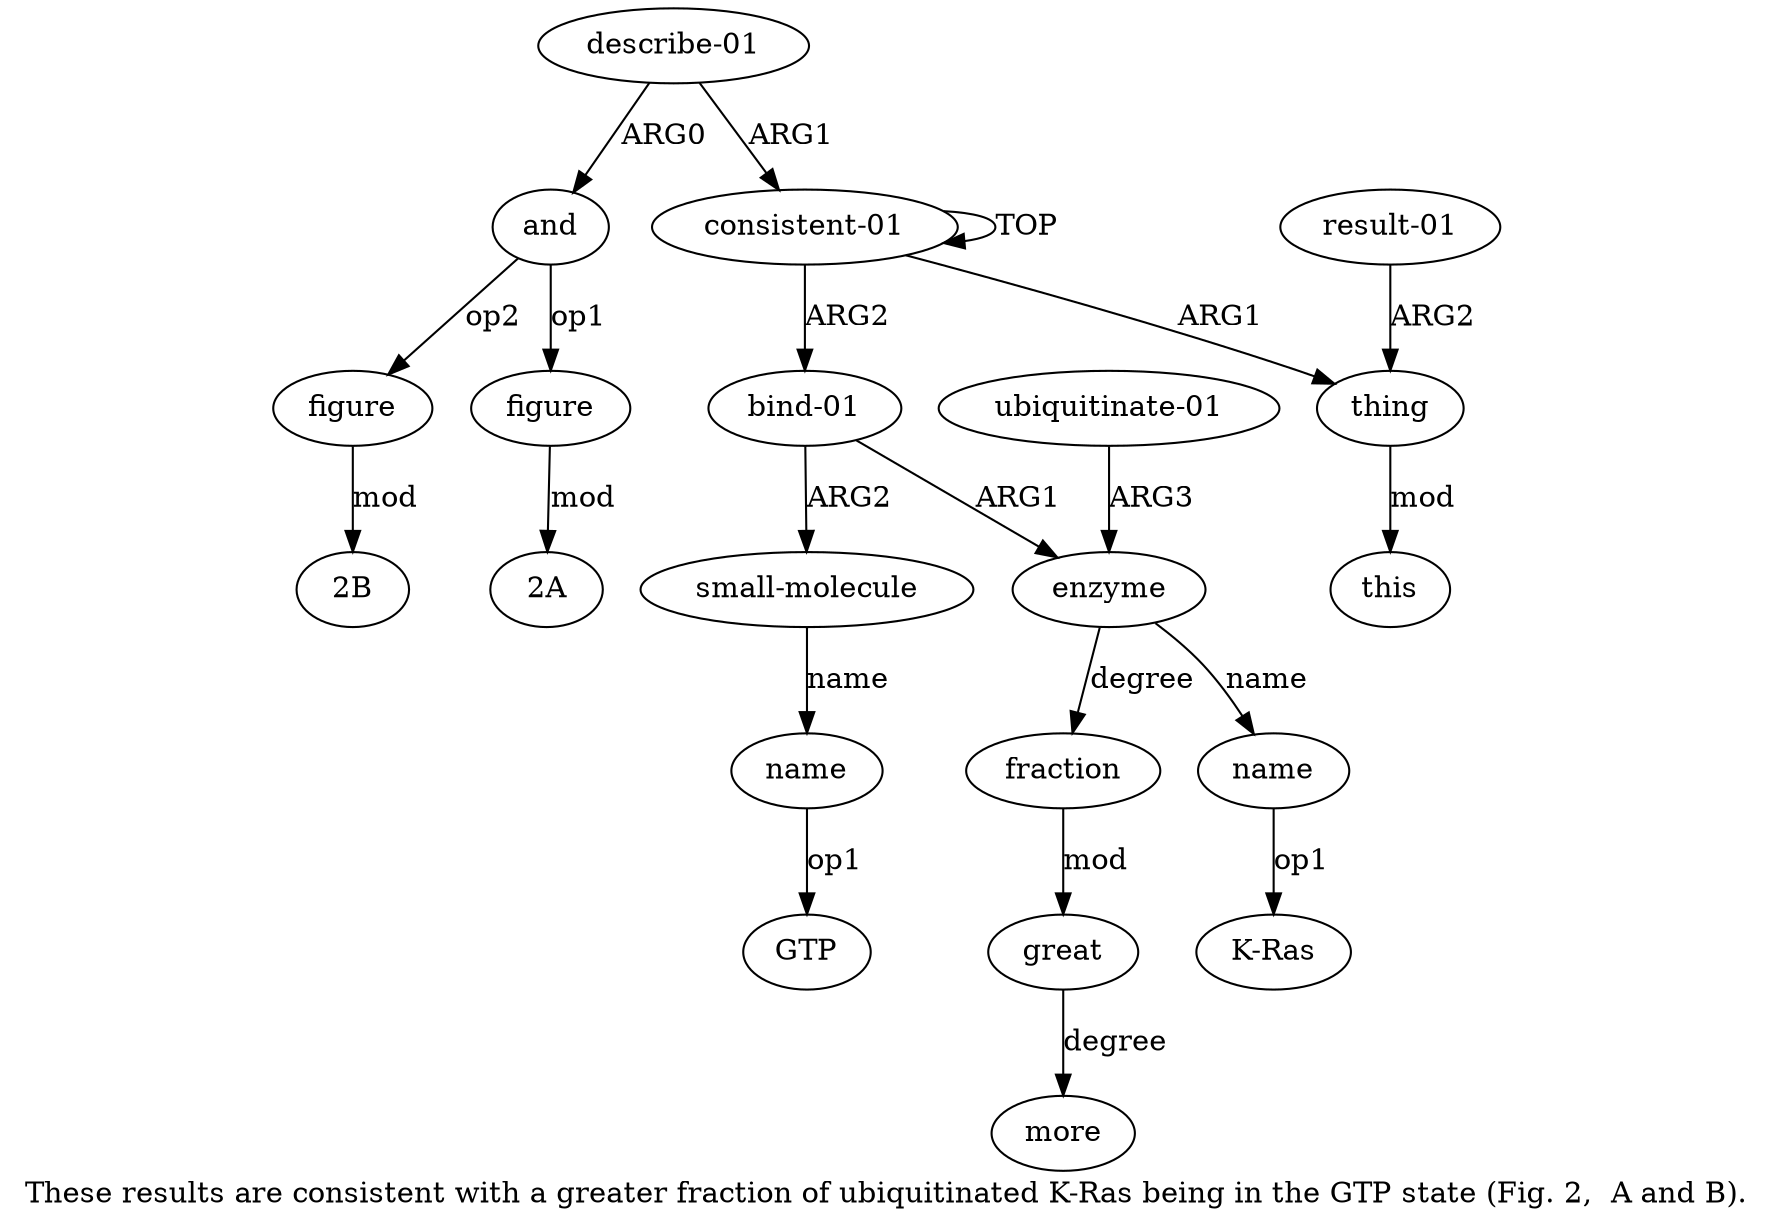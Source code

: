 digraph  {
	graph [label="These results are consistent with a greater fraction of ubiquitinated K-Ras being in the GTP state (Fig. 2,  A and B)."];
	node [label="\N"];
	a15	 [color=black,
		gold_ind=15,
		gold_label=figure,
		label=figure,
		test_ind=15,
		test_label=figure];
	"a15 2A"	 [color=black,
		gold_ind=-1,
		gold_label="2A",
		label="2A",
		test_ind=-1,
		test_label="2A"];
	a15 -> "a15 2A" [key=0,
	color=black,
	gold_label=mod,
	label=mod,
	test_label=mod];
a14 [color=black,
	gold_ind=14,
	gold_label=and,
	label=and,
	test_ind=14,
	test_label=and];
a14 -> a15 [key=0,
color=black,
gold_label=op1,
label=op1,
test_label=op1];
a16 [color=black,
gold_ind=16,
gold_label=figure,
label=figure,
test_ind=16,
test_label=figure];
a14 -> a16 [key=0,
color=black,
gold_label=op2,
label=op2,
test_label=op2];
"a16 2B" [color=black,
gold_ind=-1,
gold_label="2B",
label="2B",
test_ind=-1,
test_label="2B"];
a16 -> "a16 2B" [key=0,
color=black,
gold_label=mod,
label=mod,
test_label=mod];
a11 [color=black,
gold_ind=11,
gold_label="small-molecule",
label="small-molecule",
test_ind=11,
test_label="small-molecule"];
a12 [color=black,
gold_ind=12,
gold_label=name,
label=name,
test_ind=12,
test_label=name];
a11 -> a12 [key=0,
color=black,
gold_label=name,
label=name,
test_label=name];
a10 [color=black,
gold_ind=10,
gold_label=more,
label=more,
test_ind=10,
test_label=more];
a13 [color=black,
gold_ind=13,
gold_label="describe-01",
label="describe-01",
test_ind=13,
test_label="describe-01"];
a13 -> a14 [key=0,
color=black,
gold_label=ARG0,
label=ARG0,
test_label=ARG0];
a0 [color=black,
gold_ind=0,
gold_label="consistent-01",
label="consistent-01",
test_ind=0,
test_label="consistent-01"];
a13 -> a0 [key=0,
color=black,
gold_label=ARG1,
label=ARG1,
test_label=ARG1];
"a12 GTP" [color=black,
gold_ind=-1,
gold_label=GTP,
label=GTP,
test_ind=-1,
test_label=GTP];
a12 -> "a12 GTP" [key=0,
color=black,
gold_label=op1,
label=op1,
test_label=op1];
"a6 K-Ras" [color=black,
gold_ind=-1,
gold_label="K-Ras",
label="K-Ras",
test_ind=-1,
test_label="K-Ras"];
a1 [color=black,
gold_ind=1,
gold_label=thing,
label=thing,
test_ind=1,
test_label=thing];
a3 [color=black,
gold_ind=3,
gold_label=this,
label=this,
test_ind=3,
test_label=this];
a1 -> a3 [key=0,
color=black,
gold_label=mod,
label=mod,
test_label=mod];
a0 -> a1 [key=0,
color=black,
gold_label=ARG1,
label=ARG1,
test_label=ARG1];
a0 -> a0 [key=0,
color=black,
gold_label=TOP,
label=TOP,
test_label=TOP];
a4 [color=black,
gold_ind=4,
gold_label="bind-01",
label="bind-01",
test_ind=4,
test_label="bind-01"];
a0 -> a4 [key=0,
color=black,
gold_label=ARG2,
label=ARG2,
test_label=ARG2];
a2 [color=black,
gold_ind=2,
gold_label="result-01",
label="result-01",
test_ind=2,
test_label="result-01"];
a2 -> a1 [key=0,
color=black,
gold_label=ARG2,
label=ARG2,
test_label=ARG2];
a5 [color=black,
gold_ind=5,
gold_label=enzyme,
label=enzyme,
test_ind=5,
test_label=enzyme];
a6 [color=black,
gold_ind=6,
gold_label=name,
label=name,
test_ind=6,
test_label=name];
a5 -> a6 [key=0,
color=black,
gold_label=name,
label=name,
test_label=name];
a8 [color=black,
gold_ind=8,
gold_label=fraction,
label=fraction,
test_ind=8,
test_label=fraction];
a5 -> a8 [key=0,
color=black,
gold_label=degree,
label=degree,
test_label=degree];
a4 -> a11 [key=0,
color=black,
gold_label=ARG2,
label=ARG2,
test_label=ARG2];
a4 -> a5 [key=0,
color=black,
gold_label=ARG1,
label=ARG1,
test_label=ARG1];
a7 [color=black,
gold_ind=7,
gold_label="ubiquitinate-01",
label="ubiquitinate-01",
test_ind=7,
test_label="ubiquitinate-01"];
a7 -> a5 [key=0,
color=black,
gold_label=ARG3,
label=ARG3,
test_label=ARG3];
a6 -> "a6 K-Ras" [key=0,
color=black,
gold_label=op1,
label=op1,
test_label=op1];
a9 [color=black,
gold_ind=9,
gold_label=great,
label=great,
test_ind=9,
test_label=great];
a9 -> a10 [key=0,
color=black,
gold_label=degree,
label=degree,
test_label=degree];
a8 -> a9 [key=0,
color=black,
gold_label=mod,
label=mod,
test_label=mod];
}
